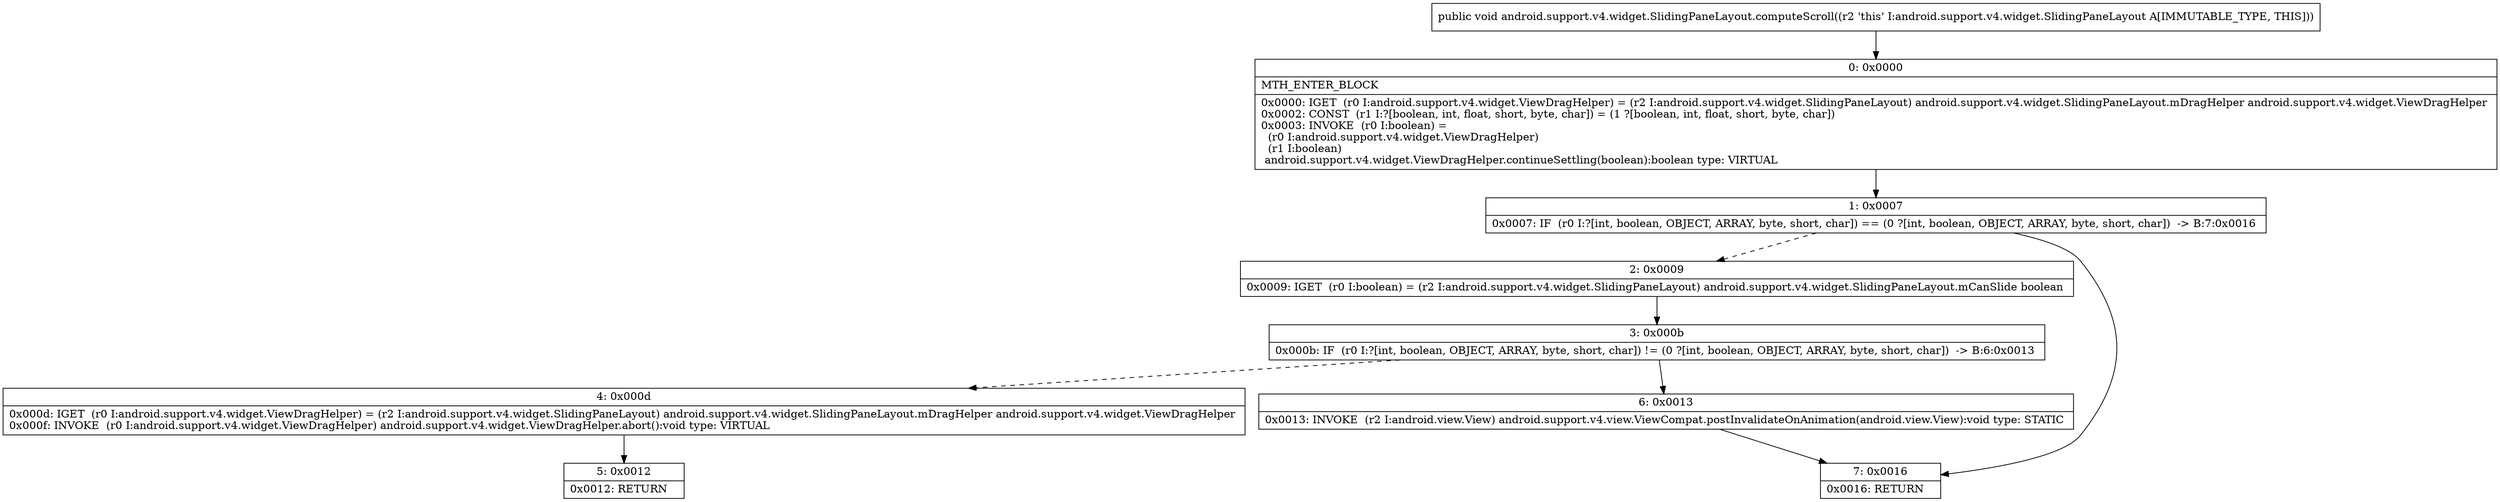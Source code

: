 digraph "CFG forandroid.support.v4.widget.SlidingPaneLayout.computeScroll()V" {
Node_0 [shape=record,label="{0\:\ 0x0000|MTH_ENTER_BLOCK\l|0x0000: IGET  (r0 I:android.support.v4.widget.ViewDragHelper) = (r2 I:android.support.v4.widget.SlidingPaneLayout) android.support.v4.widget.SlidingPaneLayout.mDragHelper android.support.v4.widget.ViewDragHelper \l0x0002: CONST  (r1 I:?[boolean, int, float, short, byte, char]) = (1 ?[boolean, int, float, short, byte, char]) \l0x0003: INVOKE  (r0 I:boolean) = \l  (r0 I:android.support.v4.widget.ViewDragHelper)\l  (r1 I:boolean)\l android.support.v4.widget.ViewDragHelper.continueSettling(boolean):boolean type: VIRTUAL \l}"];
Node_1 [shape=record,label="{1\:\ 0x0007|0x0007: IF  (r0 I:?[int, boolean, OBJECT, ARRAY, byte, short, char]) == (0 ?[int, boolean, OBJECT, ARRAY, byte, short, char])  \-\> B:7:0x0016 \l}"];
Node_2 [shape=record,label="{2\:\ 0x0009|0x0009: IGET  (r0 I:boolean) = (r2 I:android.support.v4.widget.SlidingPaneLayout) android.support.v4.widget.SlidingPaneLayout.mCanSlide boolean \l}"];
Node_3 [shape=record,label="{3\:\ 0x000b|0x000b: IF  (r0 I:?[int, boolean, OBJECT, ARRAY, byte, short, char]) != (0 ?[int, boolean, OBJECT, ARRAY, byte, short, char])  \-\> B:6:0x0013 \l}"];
Node_4 [shape=record,label="{4\:\ 0x000d|0x000d: IGET  (r0 I:android.support.v4.widget.ViewDragHelper) = (r2 I:android.support.v4.widget.SlidingPaneLayout) android.support.v4.widget.SlidingPaneLayout.mDragHelper android.support.v4.widget.ViewDragHelper \l0x000f: INVOKE  (r0 I:android.support.v4.widget.ViewDragHelper) android.support.v4.widget.ViewDragHelper.abort():void type: VIRTUAL \l}"];
Node_5 [shape=record,label="{5\:\ 0x0012|0x0012: RETURN   \l}"];
Node_6 [shape=record,label="{6\:\ 0x0013|0x0013: INVOKE  (r2 I:android.view.View) android.support.v4.view.ViewCompat.postInvalidateOnAnimation(android.view.View):void type: STATIC \l}"];
Node_7 [shape=record,label="{7\:\ 0x0016|0x0016: RETURN   \l}"];
MethodNode[shape=record,label="{public void android.support.v4.widget.SlidingPaneLayout.computeScroll((r2 'this' I:android.support.v4.widget.SlidingPaneLayout A[IMMUTABLE_TYPE, THIS])) }"];
MethodNode -> Node_0;
Node_0 -> Node_1;
Node_1 -> Node_2[style=dashed];
Node_1 -> Node_7;
Node_2 -> Node_3;
Node_3 -> Node_4[style=dashed];
Node_3 -> Node_6;
Node_4 -> Node_5;
Node_6 -> Node_7;
}

